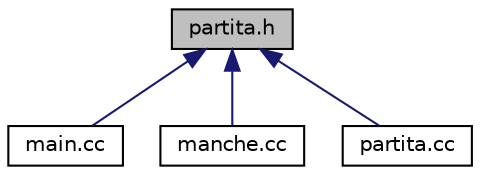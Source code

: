digraph "partita.h"
{
  edge [fontname="Helvetica",fontsize="10",labelfontname="Helvetica",labelfontsize="10"];
  node [fontname="Helvetica",fontsize="10",shape=record];
  Node1 [label="partita.h",height=0.2,width=0.4,color="black", fillcolor="grey75", style="filled", fontcolor="black"];
  Node1 -> Node2 [dir="back",color="midnightblue",fontsize="10",style="solid",fontname="Helvetica"];
  Node2 [label="main.cc",height=0.2,width=0.4,color="black", fillcolor="white", style="filled",URL="$main_8cc.html",tooltip="File contenente la funzione main. "];
  Node1 -> Node3 [dir="back",color="midnightblue",fontsize="10",style="solid",fontname="Helvetica"];
  Node3 [label="manche.cc",height=0.2,width=0.4,color="black", fillcolor="white", style="filled",URL="$manche_8cc.html",tooltip="File per la gestione di una singola manche. "];
  Node1 -> Node4 [dir="back",color="midnightblue",fontsize="10",style="solid",fontname="Helvetica"];
  Node4 [label="partita.cc",height=0.2,width=0.4,color="black", fillcolor="white", style="filled",URL="$partita_8cc.html",tooltip="File per la gestione di un&#39;intera partita. "];
}
